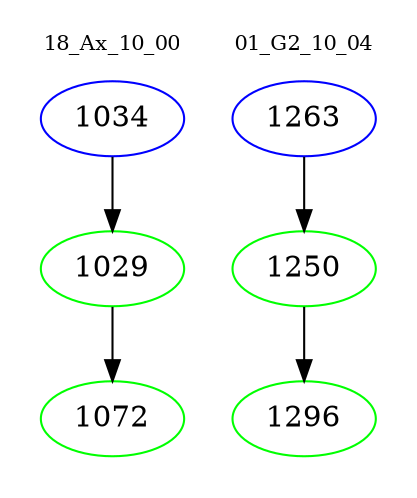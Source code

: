 digraph{
subgraph cluster_0 {
color = white
label = "18_Ax_10_00";
fontsize=10;
T0_1034 [label="1034", color="blue"]
T0_1034 -> T0_1029 [color="black"]
T0_1029 [label="1029", color="green"]
T0_1029 -> T0_1072 [color="black"]
T0_1072 [label="1072", color="green"]
}
subgraph cluster_1 {
color = white
label = "01_G2_10_04";
fontsize=10;
T1_1263 [label="1263", color="blue"]
T1_1263 -> T1_1250 [color="black"]
T1_1250 [label="1250", color="green"]
T1_1250 -> T1_1296 [color="black"]
T1_1296 [label="1296", color="green"]
}
}
